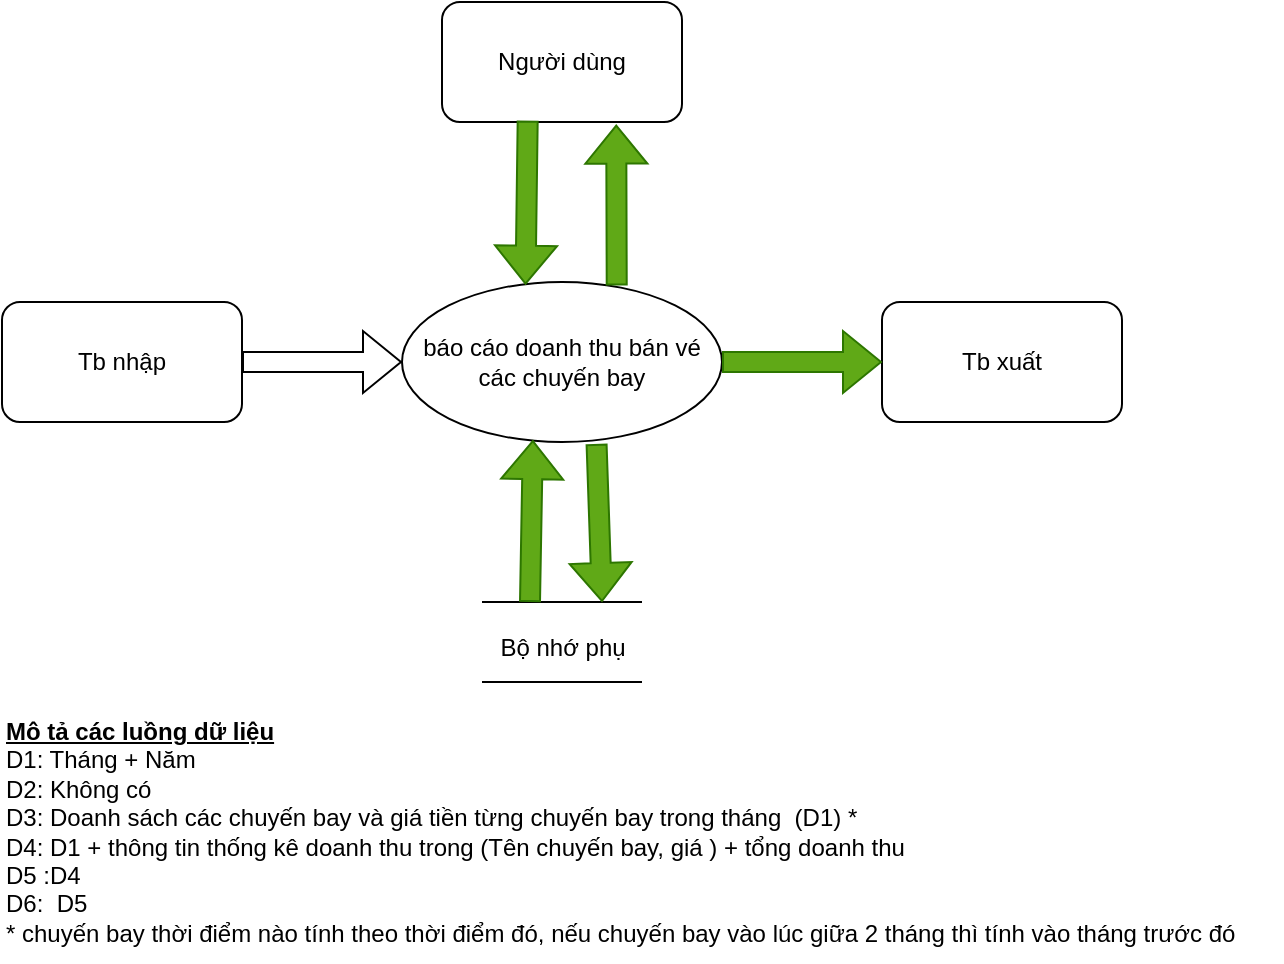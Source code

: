 <mxfile version="24.0.2" type="device">
  <diagram name="Page-1" id="iRyyKmQIzl9rFihjQDhw">
    <mxGraphModel dx="1235" dy="691" grid="1" gridSize="10" guides="1" tooltips="1" connect="1" arrows="1" fold="1" page="1" pageScale="1" pageWidth="850" pageHeight="1100" math="0" shadow="0">
      <root>
        <mxCell id="0" />
        <mxCell id="1" parent="0" />
        <mxCell id="zYGX3FI0uth6cSDIzJyD-83" value="báo cáo doanh thu bán vé các chuyến bay" style="ellipse;whiteSpace=wrap;html=1;" parent="1" vertex="1">
          <mxGeometry x="320" y="160" width="160" height="80" as="geometry" />
        </mxCell>
        <mxCell id="zYGX3FI0uth6cSDIzJyD-84" value="Người dùng" style="rounded=1;whiteSpace=wrap;html=1;" parent="1" vertex="1">
          <mxGeometry x="340" y="20" width="120" height="60" as="geometry" />
        </mxCell>
        <mxCell id="zYGX3FI0uth6cSDIzJyD-85" value="Tb xuất" style="rounded=1;whiteSpace=wrap;html=1;" parent="1" vertex="1">
          <mxGeometry x="560" y="170" width="120" height="60" as="geometry" />
        </mxCell>
        <mxCell id="zYGX3FI0uth6cSDIzJyD-86" value="Tb nhập" style="rounded=1;whiteSpace=wrap;html=1;" parent="1" vertex="1">
          <mxGeometry x="120" y="170" width="120" height="60" as="geometry" />
        </mxCell>
        <mxCell id="zYGX3FI0uth6cSDIzJyD-94" value="" style="shape=flexArrow;endArrow=classic;html=1;rounded=0;exitX=0.357;exitY=0.989;exitDx=0;exitDy=0;exitPerimeter=0;entryX=0.386;entryY=0.017;entryDx=0;entryDy=0;entryPerimeter=0;fillColor=#60a917;strokeColor=#2D7600;" parent="1" source="zYGX3FI0uth6cSDIzJyD-84" target="zYGX3FI0uth6cSDIzJyD-83" edge="1">
          <mxGeometry width="50" height="50" relative="1" as="geometry">
            <mxPoint x="360" y="180" as="sourcePoint" />
            <mxPoint x="410" y="130" as="targetPoint" />
          </mxGeometry>
        </mxCell>
        <mxCell id="zYGX3FI0uth6cSDIzJyD-95" value="" style="shape=flexArrow;endArrow=classic;html=1;rounded=0;entryX=0.726;entryY=1.022;entryDx=0;entryDy=0;entryPerimeter=0;exitX=0.671;exitY=0.022;exitDx=0;exitDy=0;exitPerimeter=0;fillColor=#60a917;strokeColor=#2D7600;" parent="1" source="zYGX3FI0uth6cSDIzJyD-83" target="zYGX3FI0uth6cSDIzJyD-84" edge="1">
          <mxGeometry width="50" height="50" relative="1" as="geometry">
            <mxPoint x="400" y="170" as="sourcePoint" />
            <mxPoint x="450" y="120" as="targetPoint" />
          </mxGeometry>
        </mxCell>
        <mxCell id="zYGX3FI0uth6cSDIzJyD-96" value="" style="shape=flexArrow;endArrow=classic;html=1;rounded=0;entryX=0;entryY=0.5;entryDx=0;entryDy=0;exitX=1;exitY=0.5;exitDx=0;exitDy=0;fillColor=#60a917;strokeColor=#2D7600;" parent="1" source="zYGX3FI0uth6cSDIzJyD-83" target="zYGX3FI0uth6cSDIzJyD-85" edge="1">
          <mxGeometry width="50" height="50" relative="1" as="geometry">
            <mxPoint x="420" y="170" as="sourcePoint" />
            <mxPoint x="470" y="120" as="targetPoint" />
          </mxGeometry>
        </mxCell>
        <mxCell id="zYGX3FI0uth6cSDIzJyD-97" value="" style="shape=flexArrow;endArrow=classic;html=1;rounded=0;entryX=0;entryY=0.5;entryDx=0;entryDy=0;exitX=1;exitY=0.5;exitDx=0;exitDy=0;" parent="1" source="zYGX3FI0uth6cSDIzJyD-86" target="zYGX3FI0uth6cSDIzJyD-83" edge="1">
          <mxGeometry width="50" height="50" relative="1" as="geometry">
            <mxPoint x="420" y="170" as="sourcePoint" />
            <mxPoint x="470" y="120" as="targetPoint" />
          </mxGeometry>
        </mxCell>
        <mxCell id="zYGX3FI0uth6cSDIzJyD-98" value="" style="endArrow=none;html=1;rounded=0;" parent="1" edge="1">
          <mxGeometry width="50" height="50" relative="1" as="geometry">
            <mxPoint x="360" y="320" as="sourcePoint" />
            <mxPoint x="440" y="320" as="targetPoint" />
          </mxGeometry>
        </mxCell>
        <mxCell id="zYGX3FI0uth6cSDIzJyD-99" value="" style="endArrow=none;html=1;rounded=0;" parent="1" edge="1">
          <mxGeometry width="50" height="50" relative="1" as="geometry">
            <mxPoint x="360" y="360" as="sourcePoint" />
            <mxPoint x="440" y="360" as="targetPoint" />
          </mxGeometry>
        </mxCell>
        <mxCell id="zYGX3FI0uth6cSDIzJyD-100" value="" style="shape=flexArrow;endArrow=classic;html=1;rounded=0;entryX=0.409;entryY=0.988;entryDx=0;entryDy=0;entryPerimeter=0;fillColor=#60a917;strokeColor=#2D7600;" parent="1" target="zYGX3FI0uth6cSDIzJyD-83" edge="1">
          <mxGeometry width="50" height="50" relative="1" as="geometry">
            <mxPoint x="384" y="320" as="sourcePoint" />
            <mxPoint x="470" y="270" as="targetPoint" />
          </mxGeometry>
        </mxCell>
        <mxCell id="zYGX3FI0uth6cSDIzJyD-101" value="" style="shape=flexArrow;endArrow=classic;html=1;rounded=0;exitX=0.608;exitY=1.012;exitDx=0;exitDy=0;exitPerimeter=0;fillColor=#60a917;strokeColor=#2D7600;" parent="1" source="zYGX3FI0uth6cSDIzJyD-83" edge="1">
          <mxGeometry width="50" height="50" relative="1" as="geometry">
            <mxPoint x="420" y="320" as="sourcePoint" />
            <mxPoint x="420" y="320" as="targetPoint" />
          </mxGeometry>
        </mxCell>
        <mxCell id="zYGX3FI0uth6cSDIzJyD-102" value="Bộ nhớ phụ" style="text;html=1;align=center;verticalAlign=middle;resizable=0;points=[];autosize=1;strokeColor=none;fillColor=none;" parent="1" vertex="1">
          <mxGeometry x="355" y="328" width="90" height="30" as="geometry" />
        </mxCell>
        <mxCell id="uZK5isMZc-4fUwDppkmD-1" value="&lt;div&gt;&lt;b&gt;&lt;u&gt;Mô tả các luồng dữ liệu&lt;/u&gt;&lt;/b&gt;&lt;/div&gt;D1: Tháng + Năm&lt;div&gt;D2: Không có&lt;/div&gt;&lt;div&gt;D3: Doanh sách các chuyến bay và giá tiền từng chuyến bay trong tháng&amp;nbsp; (D1) *&lt;/div&gt;&lt;div&gt;D4: D1 + thông tin thống kê doanh thu trong (Tên chuyến bay, giá ) + tổng doanh thu&lt;/div&gt;&lt;div&gt;D5 :D4&lt;/div&gt;&lt;div&gt;D6:&amp;nbsp; D5&lt;/div&gt;&lt;div&gt;* chuyến bay thời điểm nào tính theo thời điểm đó, nếu chuyến bay vào lúc giữa 2 tháng thì tính vào tháng trước đó&lt;/div&gt;" style="text;html=1;align=left;verticalAlign=middle;resizable=0;points=[];autosize=1;strokeColor=none;fillColor=none;" vertex="1" parent="1">
          <mxGeometry x="120" y="370" width="640" height="130" as="geometry" />
        </mxCell>
      </root>
    </mxGraphModel>
  </diagram>
</mxfile>
